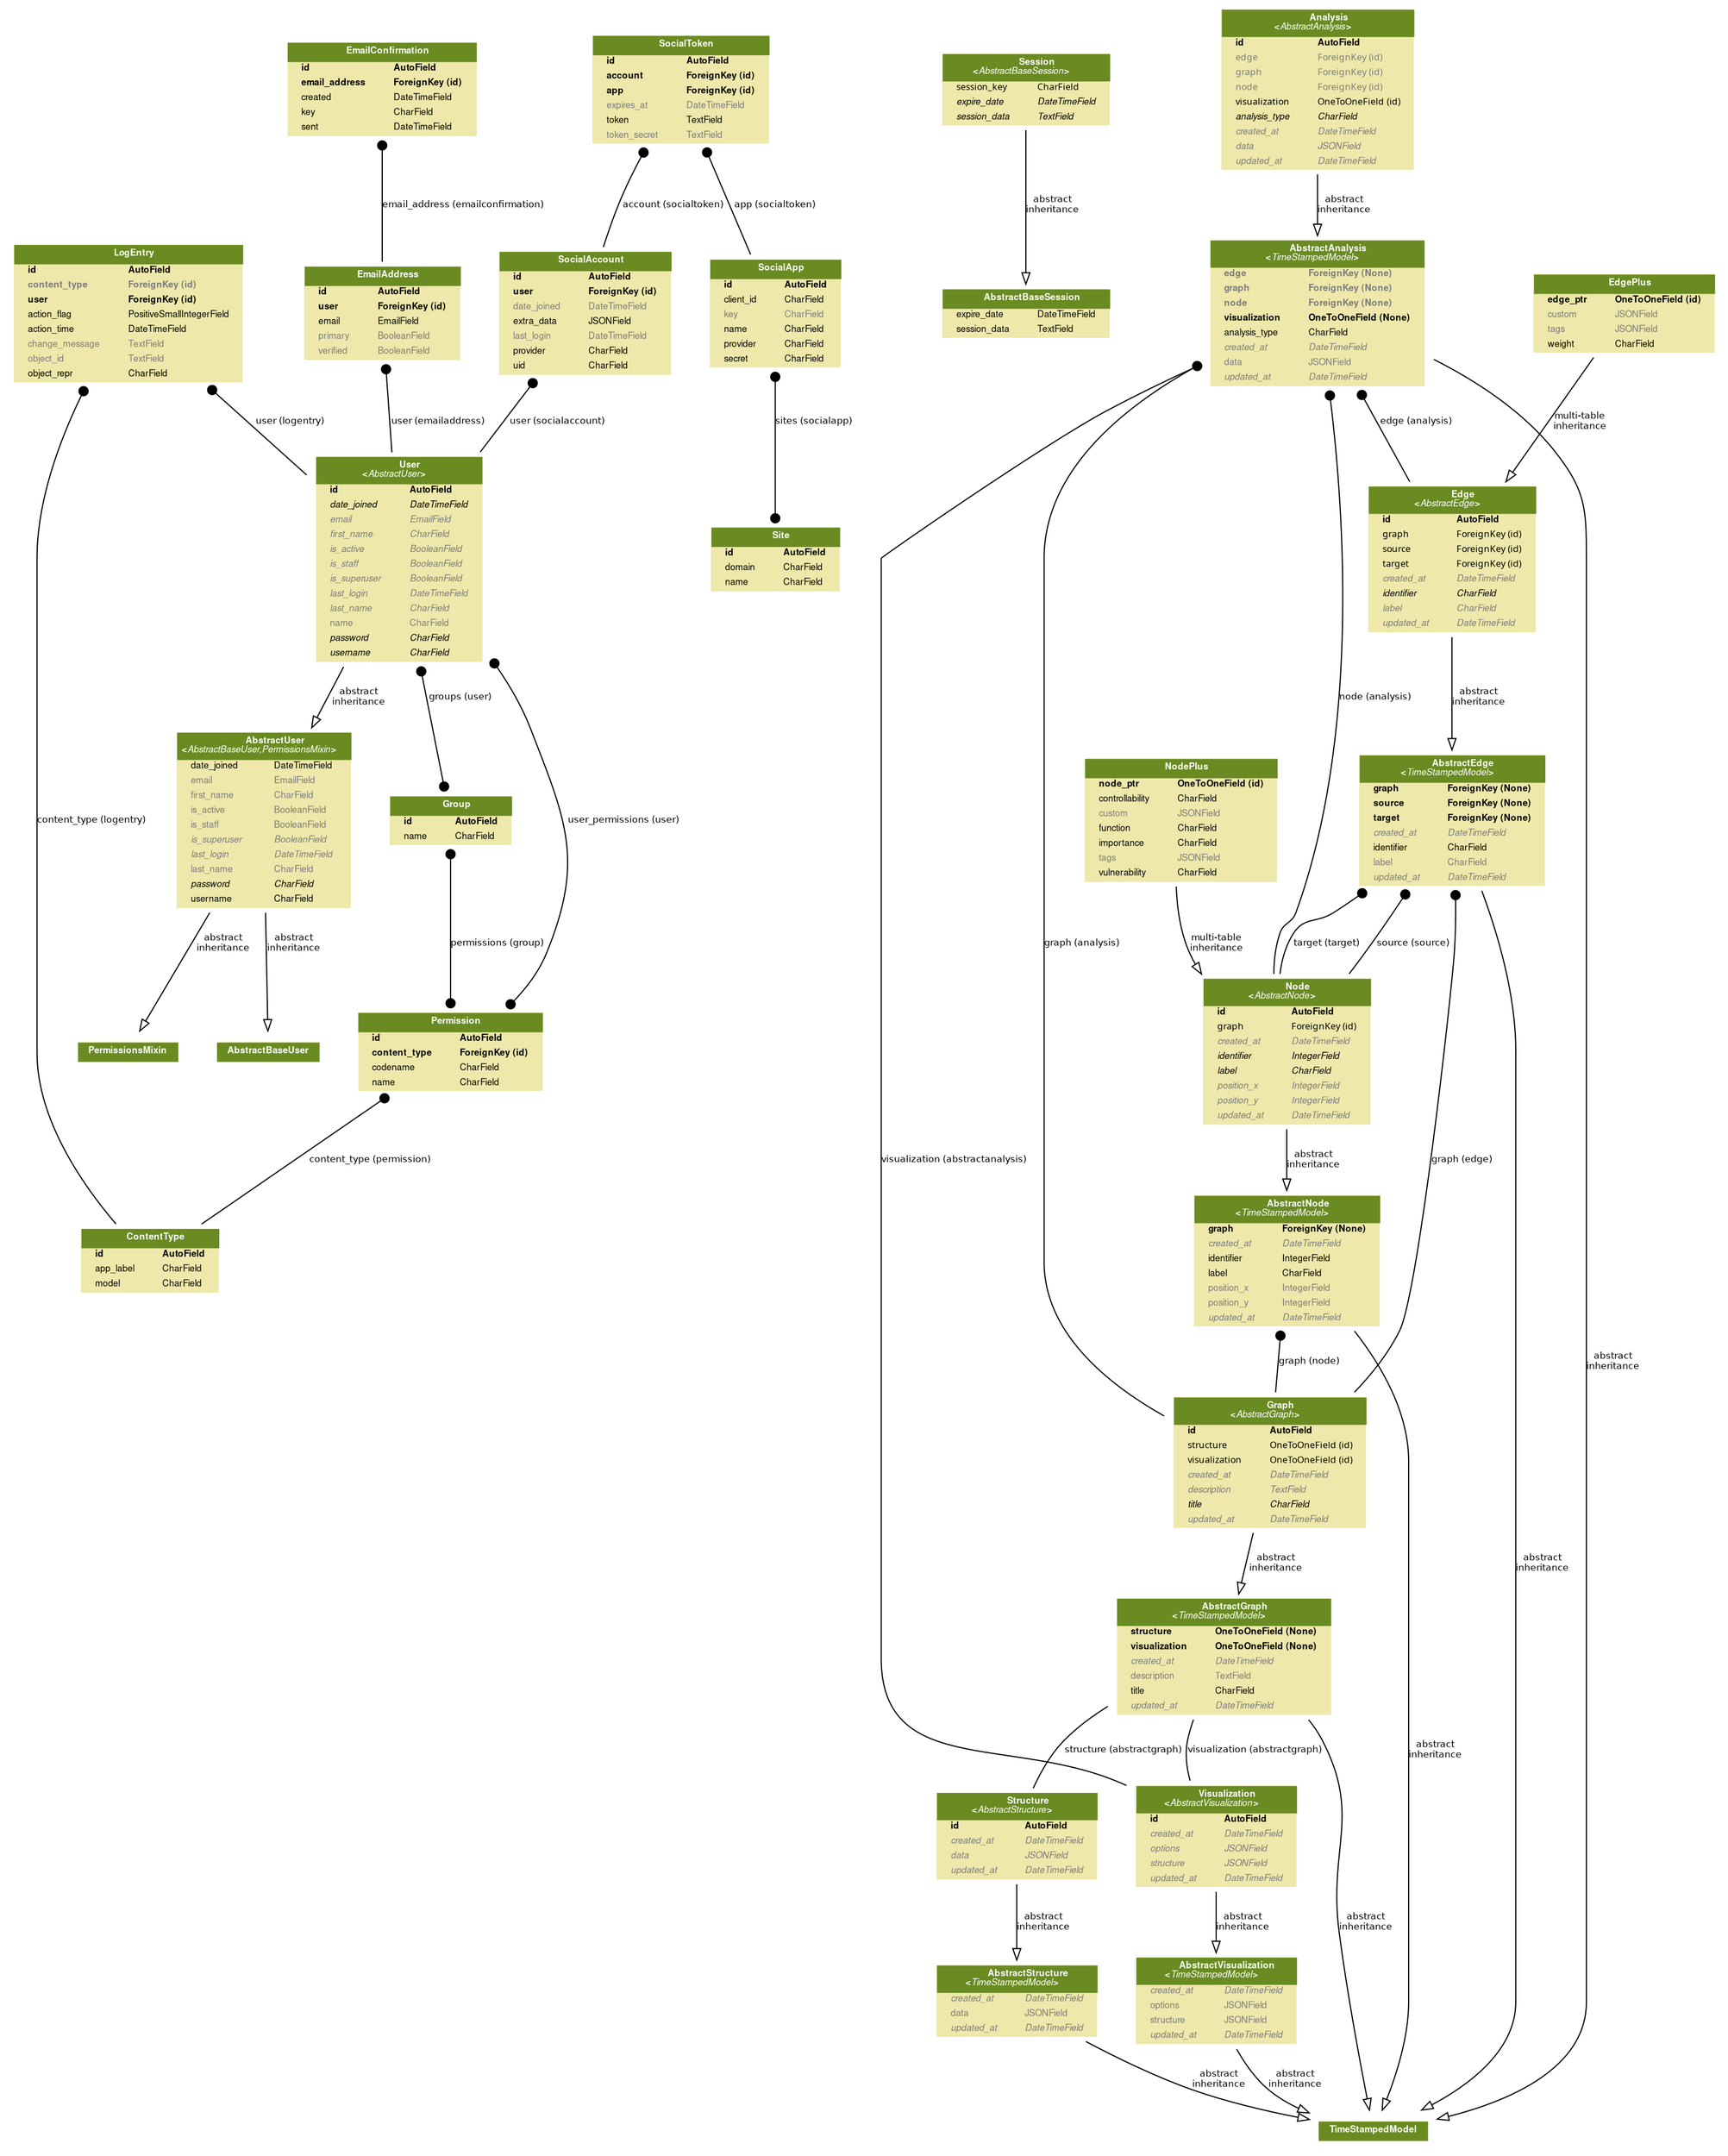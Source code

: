 digraph model_graph {
  // Dotfile by Django-Extensions graph_models
  // Created: 2019-02-18 10:24
  // Cli Options: -a

  fontname = "Helvetica"
  fontsize = 8
  splines  = true

  node [
    fontname = "Helvetica"
    fontsize = 8
    shape = "plaintext"
  ]

  edge [
    fontname = "Helvetica"
    fontsize = 8
  ]

  // Labels


  django_contrib_auth_models_Permission [label=<
    <TABLE BGCOLOR="palegoldenrod" BORDER="0" CELLBORDER="0" CELLSPACING="0">
    <TR><TD COLSPAN="2" CELLPADDING="4" ALIGN="CENTER" BGCOLOR="olivedrab4">
    <FONT FACE="Helvetica Bold" COLOR="white">
    Permission
    </FONT></TD></TR>
  
  
    <TR><TD ALIGN="LEFT" BORDER="0">
    <FONT FACE="Helvetica Bold">id</FONT>
    </TD><TD ALIGN="LEFT">
    <FONT FACE="Helvetica Bold">AutoField</FONT>
    </TD></TR>
  
  
  
    <TR><TD ALIGN="LEFT" BORDER="0">
    <FONT FACE="Helvetica Bold">content_type</FONT>
    </TD><TD ALIGN="LEFT">
    <FONT FACE="Helvetica Bold">ForeignKey (id)</FONT>
    </TD></TR>
  
  
  
    <TR><TD ALIGN="LEFT" BORDER="0">
    <FONT FACE="Helvetica ">codename</FONT>
    </TD><TD ALIGN="LEFT">
    <FONT FACE="Helvetica ">CharField</FONT>
    </TD></TR>
  
  
  
    <TR><TD ALIGN="LEFT" BORDER="0">
    <FONT FACE="Helvetica ">name</FONT>
    </TD><TD ALIGN="LEFT">
    <FONT FACE="Helvetica ">CharField</FONT>
    </TD></TR>
  
  
    </TABLE>
    >]

  django_contrib_auth_models_Group [label=<
    <TABLE BGCOLOR="palegoldenrod" BORDER="0" CELLBORDER="0" CELLSPACING="0">
    <TR><TD COLSPAN="2" CELLPADDING="4" ALIGN="CENTER" BGCOLOR="olivedrab4">
    <FONT FACE="Helvetica Bold" COLOR="white">
    Group
    </FONT></TD></TR>
  
  
    <TR><TD ALIGN="LEFT" BORDER="0">
    <FONT FACE="Helvetica Bold">id</FONT>
    </TD><TD ALIGN="LEFT">
    <FONT FACE="Helvetica Bold">AutoField</FONT>
    </TD></TR>
  
  
  
    <TR><TD ALIGN="LEFT" BORDER="0">
    <FONT FACE="Helvetica ">name</FONT>
    </TD><TD ALIGN="LEFT">
    <FONT FACE="Helvetica ">CharField</FONT>
    </TD></TR>
  
  
    </TABLE>
    >]




  django_contrib_contenttypes_models_ContentType [label=<
    <TABLE BGCOLOR="palegoldenrod" BORDER="0" CELLBORDER="0" CELLSPACING="0">
    <TR><TD COLSPAN="2" CELLPADDING="4" ALIGN="CENTER" BGCOLOR="olivedrab4">
    <FONT FACE="Helvetica Bold" COLOR="white">
    ContentType
    </FONT></TD></TR>
  
  
    <TR><TD ALIGN="LEFT" BORDER="0">
    <FONT FACE="Helvetica Bold">id</FONT>
    </TD><TD ALIGN="LEFT">
    <FONT FACE="Helvetica Bold">AutoField</FONT>
    </TD></TR>
  
  
  
    <TR><TD ALIGN="LEFT" BORDER="0">
    <FONT FACE="Helvetica ">app_label</FONT>
    </TD><TD ALIGN="LEFT">
    <FONT FACE="Helvetica ">CharField</FONT>
    </TD></TR>
  
  
  
    <TR><TD ALIGN="LEFT" BORDER="0">
    <FONT FACE="Helvetica ">model</FONT>
    </TD><TD ALIGN="LEFT">
    <FONT FACE="Helvetica ">CharField</FONT>
    </TD></TR>
  
  
    </TABLE>
    >]




  django_contrib_sessions_base_session_AbstractBaseSession [label=<
    <TABLE BGCOLOR="palegoldenrod" BORDER="0" CELLBORDER="0" CELLSPACING="0">
    <TR><TD COLSPAN="2" CELLPADDING="4" ALIGN="CENTER" BGCOLOR="olivedrab4">
    <FONT FACE="Helvetica Bold" COLOR="white">
    AbstractBaseSession
    </FONT></TD></TR>
  
  
    <TR><TD ALIGN="LEFT" BORDER="0">
    <FONT FACE="Helvetica ">expire_date</FONT>
    </TD><TD ALIGN="LEFT">
    <FONT FACE="Helvetica ">DateTimeField</FONT>
    </TD></TR>
  
  
  
    <TR><TD ALIGN="LEFT" BORDER="0">
    <FONT FACE="Helvetica ">session_data</FONT>
    </TD><TD ALIGN="LEFT">
    <FONT FACE="Helvetica ">TextField</FONT>
    </TD></TR>
  
  
    </TABLE>
    >]

  django_contrib_sessions_models_Session [label=<
    <TABLE BGCOLOR="palegoldenrod" BORDER="0" CELLBORDER="0" CELLSPACING="0">
    <TR><TD COLSPAN="2" CELLPADDING="4" ALIGN="CENTER" BGCOLOR="olivedrab4">
    <FONT FACE="Helvetica Bold" COLOR="white">
    Session<BR/>&lt;<FONT FACE="Helvetica Italic">AbstractBaseSession</FONT>&gt;
    </FONT></TD></TR>
  
  
    <TR><TD ALIGN="LEFT" BORDER="0">
    <FONT FACE="Helvetica ItalicBold">session_key</FONT>
    </TD><TD ALIGN="LEFT">
    <FONT FACE="Helvetica ItalicBold">CharField</FONT>
    </TD></TR>
  
  
  
    <TR><TD ALIGN="LEFT" BORDER="0">
    <FONT FACE="Helvetica Italic">expire_date</FONT>
    </TD><TD ALIGN="LEFT">
    <FONT FACE="Helvetica Italic">DateTimeField</FONT>
    </TD></TR>
  
  
  
    <TR><TD ALIGN="LEFT" BORDER="0">
    <FONT FACE="Helvetica Italic">session_data</FONT>
    </TD><TD ALIGN="LEFT">
    <FONT FACE="Helvetica Italic">TextField</FONT>
    </TD></TR>
  
  
    </TABLE>
    >]




  django_contrib_sites_models_Site [label=<
    <TABLE BGCOLOR="palegoldenrod" BORDER="0" CELLBORDER="0" CELLSPACING="0">
    <TR><TD COLSPAN="2" CELLPADDING="4" ALIGN="CENTER" BGCOLOR="olivedrab4">
    <FONT FACE="Helvetica Bold" COLOR="white">
    Site
    </FONT></TD></TR>
  
  
    <TR><TD ALIGN="LEFT" BORDER="0">
    <FONT FACE="Helvetica Bold">id</FONT>
    </TD><TD ALIGN="LEFT">
    <FONT FACE="Helvetica Bold">AutoField</FONT>
    </TD></TR>
  
  
  
    <TR><TD ALIGN="LEFT" BORDER="0">
    <FONT FACE="Helvetica ">domain</FONT>
    </TD><TD ALIGN="LEFT">
    <FONT FACE="Helvetica ">CharField</FONT>
    </TD></TR>
  
  
  
    <TR><TD ALIGN="LEFT" BORDER="0">
    <FONT FACE="Helvetica ">name</FONT>
    </TD><TD ALIGN="LEFT">
    <FONT FACE="Helvetica ">CharField</FONT>
    </TD></TR>
  
  
    </TABLE>
    >]




  django_contrib_admin_models_LogEntry [label=<
    <TABLE BGCOLOR="palegoldenrod" BORDER="0" CELLBORDER="0" CELLSPACING="0">
    <TR><TD COLSPAN="2" CELLPADDING="4" ALIGN="CENTER" BGCOLOR="olivedrab4">
    <FONT FACE="Helvetica Bold" COLOR="white">
    LogEntry
    </FONT></TD></TR>
  
  
    <TR><TD ALIGN="LEFT" BORDER="0">
    <FONT FACE="Helvetica Bold">id</FONT>
    </TD><TD ALIGN="LEFT">
    <FONT FACE="Helvetica Bold">AutoField</FONT>
    </TD></TR>
  
  
  
    <TR><TD ALIGN="LEFT" BORDER="0">
    <FONT COLOR="#7B7B7B" FACE="Helvetica Bold">content_type</FONT>
    </TD><TD ALIGN="LEFT">
    <FONT COLOR="#7B7B7B" FACE="Helvetica Bold">ForeignKey (id)</FONT>
    </TD></TR>
  
  
  
    <TR><TD ALIGN="LEFT" BORDER="0">
    <FONT FACE="Helvetica Bold">user</FONT>
    </TD><TD ALIGN="LEFT">
    <FONT FACE="Helvetica Bold">ForeignKey (id)</FONT>
    </TD></TR>
  
  
  
    <TR><TD ALIGN="LEFT" BORDER="0">
    <FONT FACE="Helvetica ">action_flag</FONT>
    </TD><TD ALIGN="LEFT">
    <FONT FACE="Helvetica ">PositiveSmallIntegerField</FONT>
    </TD></TR>
  
  
  
    <TR><TD ALIGN="LEFT" BORDER="0">
    <FONT FACE="Helvetica ">action_time</FONT>
    </TD><TD ALIGN="LEFT">
    <FONT FACE="Helvetica ">DateTimeField</FONT>
    </TD></TR>
  
  
  
    <TR><TD ALIGN="LEFT" BORDER="0">
    <FONT COLOR="#7B7B7B" FACE="Helvetica ">change_message</FONT>
    </TD><TD ALIGN="LEFT">
    <FONT COLOR="#7B7B7B" FACE="Helvetica ">TextField</FONT>
    </TD></TR>
  
  
  
    <TR><TD ALIGN="LEFT" BORDER="0">
    <FONT COLOR="#7B7B7B" FACE="Helvetica ">object_id</FONT>
    </TD><TD ALIGN="LEFT">
    <FONT COLOR="#7B7B7B" FACE="Helvetica ">TextField</FONT>
    </TD></TR>
  
  
  
    <TR><TD ALIGN="LEFT" BORDER="0">
    <FONT FACE="Helvetica ">object_repr</FONT>
    </TD><TD ALIGN="LEFT">
    <FONT FACE="Helvetica ">CharField</FONT>
    </TD></TR>
  
  
    </TABLE>
    >]




  allauth_account_models_EmailAddress [label=<
    <TABLE BGCOLOR="palegoldenrod" BORDER="0" CELLBORDER="0" CELLSPACING="0">
    <TR><TD COLSPAN="2" CELLPADDING="4" ALIGN="CENTER" BGCOLOR="olivedrab4">
    <FONT FACE="Helvetica Bold" COLOR="white">
    EmailAddress
    </FONT></TD></TR>
  
  
    <TR><TD ALIGN="LEFT" BORDER="0">
    <FONT FACE="Helvetica Bold">id</FONT>
    </TD><TD ALIGN="LEFT">
    <FONT FACE="Helvetica Bold">AutoField</FONT>
    </TD></TR>
  
  
  
    <TR><TD ALIGN="LEFT" BORDER="0">
    <FONT FACE="Helvetica Bold">user</FONT>
    </TD><TD ALIGN="LEFT">
    <FONT FACE="Helvetica Bold">ForeignKey (id)</FONT>
    </TD></TR>
  
  
  
    <TR><TD ALIGN="LEFT" BORDER="0">
    <FONT FACE="Helvetica ">email</FONT>
    </TD><TD ALIGN="LEFT">
    <FONT FACE="Helvetica ">EmailField</FONT>
    </TD></TR>
  
  
  
    <TR><TD ALIGN="LEFT" BORDER="0">
    <FONT COLOR="#7B7B7B" FACE="Helvetica ">primary</FONT>
    </TD><TD ALIGN="LEFT">
    <FONT COLOR="#7B7B7B" FACE="Helvetica ">BooleanField</FONT>
    </TD></TR>
  
  
  
    <TR><TD ALIGN="LEFT" BORDER="0">
    <FONT COLOR="#7B7B7B" FACE="Helvetica ">verified</FONT>
    </TD><TD ALIGN="LEFT">
    <FONT COLOR="#7B7B7B" FACE="Helvetica ">BooleanField</FONT>
    </TD></TR>
  
  
    </TABLE>
    >]

  allauth_account_models_EmailConfirmation [label=<
    <TABLE BGCOLOR="palegoldenrod" BORDER="0" CELLBORDER="0" CELLSPACING="0">
    <TR><TD COLSPAN="2" CELLPADDING="4" ALIGN="CENTER" BGCOLOR="olivedrab4">
    <FONT FACE="Helvetica Bold" COLOR="white">
    EmailConfirmation
    </FONT></TD></TR>
  
  
    <TR><TD ALIGN="LEFT" BORDER="0">
    <FONT FACE="Helvetica Bold">id</FONT>
    </TD><TD ALIGN="LEFT">
    <FONT FACE="Helvetica Bold">AutoField</FONT>
    </TD></TR>
  
  
  
    <TR><TD ALIGN="LEFT" BORDER="0">
    <FONT FACE="Helvetica Bold">email_address</FONT>
    </TD><TD ALIGN="LEFT">
    <FONT FACE="Helvetica Bold">ForeignKey (id)</FONT>
    </TD></TR>
  
  
  
    <TR><TD ALIGN="LEFT" BORDER="0">
    <FONT FACE="Helvetica ">created</FONT>
    </TD><TD ALIGN="LEFT">
    <FONT FACE="Helvetica ">DateTimeField</FONT>
    </TD></TR>
  
  
  
    <TR><TD ALIGN="LEFT" BORDER="0">
    <FONT FACE="Helvetica ">key</FONT>
    </TD><TD ALIGN="LEFT">
    <FONT FACE="Helvetica ">CharField</FONT>
    </TD></TR>
  
  
  
    <TR><TD ALIGN="LEFT" BORDER="0">
    <FONT FACE="Helvetica ">sent</FONT>
    </TD><TD ALIGN="LEFT">
    <FONT FACE="Helvetica ">DateTimeField</FONT>
    </TD></TR>
  
  
    </TABLE>
    >]




  allauth_socialaccount_models_SocialApp [label=<
    <TABLE BGCOLOR="palegoldenrod" BORDER="0" CELLBORDER="0" CELLSPACING="0">
    <TR><TD COLSPAN="2" CELLPADDING="4" ALIGN="CENTER" BGCOLOR="olivedrab4">
    <FONT FACE="Helvetica Bold" COLOR="white">
    SocialApp
    </FONT></TD></TR>
  
  
    <TR><TD ALIGN="LEFT" BORDER="0">
    <FONT FACE="Helvetica Bold">id</FONT>
    </TD><TD ALIGN="LEFT">
    <FONT FACE="Helvetica Bold">AutoField</FONT>
    </TD></TR>
  
  
  
    <TR><TD ALIGN="LEFT" BORDER="0">
    <FONT FACE="Helvetica ">client_id</FONT>
    </TD><TD ALIGN="LEFT">
    <FONT FACE="Helvetica ">CharField</FONT>
    </TD></TR>
  
  
  
    <TR><TD ALIGN="LEFT" BORDER="0">
    <FONT COLOR="#7B7B7B" FACE="Helvetica ">key</FONT>
    </TD><TD ALIGN="LEFT">
    <FONT COLOR="#7B7B7B" FACE="Helvetica ">CharField</FONT>
    </TD></TR>
  
  
  
    <TR><TD ALIGN="LEFT" BORDER="0">
    <FONT FACE="Helvetica ">name</FONT>
    </TD><TD ALIGN="LEFT">
    <FONT FACE="Helvetica ">CharField</FONT>
    </TD></TR>
  
  
  
    <TR><TD ALIGN="LEFT" BORDER="0">
    <FONT FACE="Helvetica ">provider</FONT>
    </TD><TD ALIGN="LEFT">
    <FONT FACE="Helvetica ">CharField</FONT>
    </TD></TR>
  
  
  
    <TR><TD ALIGN="LEFT" BORDER="0">
    <FONT FACE="Helvetica ">secret</FONT>
    </TD><TD ALIGN="LEFT">
    <FONT FACE="Helvetica ">CharField</FONT>
    </TD></TR>
  
  
    </TABLE>
    >]

  allauth_socialaccount_models_SocialAccount [label=<
    <TABLE BGCOLOR="palegoldenrod" BORDER="0" CELLBORDER="0" CELLSPACING="0">
    <TR><TD COLSPAN="2" CELLPADDING="4" ALIGN="CENTER" BGCOLOR="olivedrab4">
    <FONT FACE="Helvetica Bold" COLOR="white">
    SocialAccount
    </FONT></TD></TR>
  
  
    <TR><TD ALIGN="LEFT" BORDER="0">
    <FONT FACE="Helvetica Bold">id</FONT>
    </TD><TD ALIGN="LEFT">
    <FONT FACE="Helvetica Bold">AutoField</FONT>
    </TD></TR>
  
  
  
    <TR><TD ALIGN="LEFT" BORDER="0">
    <FONT FACE="Helvetica Bold">user</FONT>
    </TD><TD ALIGN="LEFT">
    <FONT FACE="Helvetica Bold">ForeignKey (id)</FONT>
    </TD></TR>
  
  
  
    <TR><TD ALIGN="LEFT" BORDER="0">
    <FONT COLOR="#7B7B7B" FACE="Helvetica ">date_joined</FONT>
    </TD><TD ALIGN="LEFT">
    <FONT COLOR="#7B7B7B" FACE="Helvetica ">DateTimeField</FONT>
    </TD></TR>
  
  
  
    <TR><TD ALIGN="LEFT" BORDER="0">
    <FONT FACE="Helvetica ">extra_data</FONT>
    </TD><TD ALIGN="LEFT">
    <FONT FACE="Helvetica ">JSONField</FONT>
    </TD></TR>
  
  
  
    <TR><TD ALIGN="LEFT" BORDER="0">
    <FONT COLOR="#7B7B7B" FACE="Helvetica ">last_login</FONT>
    </TD><TD ALIGN="LEFT">
    <FONT COLOR="#7B7B7B" FACE="Helvetica ">DateTimeField</FONT>
    </TD></TR>
  
  
  
    <TR><TD ALIGN="LEFT" BORDER="0">
    <FONT FACE="Helvetica ">provider</FONT>
    </TD><TD ALIGN="LEFT">
    <FONT FACE="Helvetica ">CharField</FONT>
    </TD></TR>
  
  
  
    <TR><TD ALIGN="LEFT" BORDER="0">
    <FONT FACE="Helvetica ">uid</FONT>
    </TD><TD ALIGN="LEFT">
    <FONT FACE="Helvetica ">CharField</FONT>
    </TD></TR>
  
  
    </TABLE>
    >]

  allauth_socialaccount_models_SocialToken [label=<
    <TABLE BGCOLOR="palegoldenrod" BORDER="0" CELLBORDER="0" CELLSPACING="0">
    <TR><TD COLSPAN="2" CELLPADDING="4" ALIGN="CENTER" BGCOLOR="olivedrab4">
    <FONT FACE="Helvetica Bold" COLOR="white">
    SocialToken
    </FONT></TD></TR>
  
  
    <TR><TD ALIGN="LEFT" BORDER="0">
    <FONT FACE="Helvetica Bold">id</FONT>
    </TD><TD ALIGN="LEFT">
    <FONT FACE="Helvetica Bold">AutoField</FONT>
    </TD></TR>
  
  
  
    <TR><TD ALIGN="LEFT" BORDER="0">
    <FONT FACE="Helvetica Bold">account</FONT>
    </TD><TD ALIGN="LEFT">
    <FONT FACE="Helvetica Bold">ForeignKey (id)</FONT>
    </TD></TR>
  
  
  
    <TR><TD ALIGN="LEFT" BORDER="0">
    <FONT FACE="Helvetica Bold">app</FONT>
    </TD><TD ALIGN="LEFT">
    <FONT FACE="Helvetica Bold">ForeignKey (id)</FONT>
    </TD></TR>
  
  
  
    <TR><TD ALIGN="LEFT" BORDER="0">
    <FONT COLOR="#7B7B7B" FACE="Helvetica ">expires_at</FONT>
    </TD><TD ALIGN="LEFT">
    <FONT COLOR="#7B7B7B" FACE="Helvetica ">DateTimeField</FONT>
    </TD></TR>
  
  
  
    <TR><TD ALIGN="LEFT" BORDER="0">
    <FONT FACE="Helvetica ">token</FONT>
    </TD><TD ALIGN="LEFT">
    <FONT FACE="Helvetica ">TextField</FONT>
    </TD></TR>
  
  
  
    <TR><TD ALIGN="LEFT" BORDER="0">
    <FONT COLOR="#7B7B7B" FACE="Helvetica ">token_secret</FONT>
    </TD><TD ALIGN="LEFT">
    <FONT COLOR="#7B7B7B" FACE="Helvetica ">TextField</FONT>
    </TD></TR>
  
  
    </TABLE>
    >]




  django_contrib_auth_models_AbstractUser [label=<
    <TABLE BGCOLOR="palegoldenrod" BORDER="0" CELLBORDER="0" CELLSPACING="0">
    <TR><TD COLSPAN="2" CELLPADDING="4" ALIGN="CENTER" BGCOLOR="olivedrab4">
    <FONT FACE="Helvetica Bold" COLOR="white">
    AbstractUser<BR/>&lt;<FONT FACE="Helvetica Italic">AbstractBaseUser,PermissionsMixin</FONT>&gt;
    </FONT></TD></TR>
  
  
    <TR><TD ALIGN="LEFT" BORDER="0">
    <FONT FACE="Helvetica ">date_joined</FONT>
    </TD><TD ALIGN="LEFT">
    <FONT FACE="Helvetica ">DateTimeField</FONT>
    </TD></TR>
  
  
  
    <TR><TD ALIGN="LEFT" BORDER="0">
    <FONT COLOR="#7B7B7B" FACE="Helvetica ">email</FONT>
    </TD><TD ALIGN="LEFT">
    <FONT COLOR="#7B7B7B" FACE="Helvetica ">EmailField</FONT>
    </TD></TR>
  
  
  
    <TR><TD ALIGN="LEFT" BORDER="0">
    <FONT COLOR="#7B7B7B" FACE="Helvetica ">first_name</FONT>
    </TD><TD ALIGN="LEFT">
    <FONT COLOR="#7B7B7B" FACE="Helvetica ">CharField</FONT>
    </TD></TR>
  
  
  
    <TR><TD ALIGN="LEFT" BORDER="0">
    <FONT COLOR="#7B7B7B" FACE="Helvetica ">is_active</FONT>
    </TD><TD ALIGN="LEFT">
    <FONT COLOR="#7B7B7B" FACE="Helvetica ">BooleanField</FONT>
    </TD></TR>
  
  
  
    <TR><TD ALIGN="LEFT" BORDER="0">
    <FONT COLOR="#7B7B7B" FACE="Helvetica ">is_staff</FONT>
    </TD><TD ALIGN="LEFT">
    <FONT COLOR="#7B7B7B" FACE="Helvetica ">BooleanField</FONT>
    </TD></TR>
  
  
  
    <TR><TD ALIGN="LEFT" BORDER="0">
    <FONT COLOR="#7B7B7B" FACE="Helvetica Italic">is_superuser</FONT>
    </TD><TD ALIGN="LEFT">
    <FONT COLOR="#7B7B7B" FACE="Helvetica Italic">BooleanField</FONT>
    </TD></TR>
  
  
  
    <TR><TD ALIGN="LEFT" BORDER="0">
    <FONT COLOR="#7B7B7B" FACE="Helvetica Italic">last_login</FONT>
    </TD><TD ALIGN="LEFT">
    <FONT COLOR="#7B7B7B" FACE="Helvetica Italic">DateTimeField</FONT>
    </TD></TR>
  
  
  
    <TR><TD ALIGN="LEFT" BORDER="0">
    <FONT COLOR="#7B7B7B" FACE="Helvetica ">last_name</FONT>
    </TD><TD ALIGN="LEFT">
    <FONT COLOR="#7B7B7B" FACE="Helvetica ">CharField</FONT>
    </TD></TR>
  
  
  
    <TR><TD ALIGN="LEFT" BORDER="0">
    <FONT FACE="Helvetica Italic">password</FONT>
    </TD><TD ALIGN="LEFT">
    <FONT FACE="Helvetica Italic">CharField</FONT>
    </TD></TR>
  
  
  
    <TR><TD ALIGN="LEFT" BORDER="0">
    <FONT FACE="Helvetica ">username</FONT>
    </TD><TD ALIGN="LEFT">
    <FONT FACE="Helvetica ">CharField</FONT>
    </TD></TR>
  
  
    </TABLE>
    >]

  cctool_users_models_User [label=<
    <TABLE BGCOLOR="palegoldenrod" BORDER="0" CELLBORDER="0" CELLSPACING="0">
    <TR><TD COLSPAN="2" CELLPADDING="4" ALIGN="CENTER" BGCOLOR="olivedrab4">
    <FONT FACE="Helvetica Bold" COLOR="white">
    User<BR/>&lt;<FONT FACE="Helvetica Italic">AbstractUser</FONT>&gt;
    </FONT></TD></TR>
  
  
    <TR><TD ALIGN="LEFT" BORDER="0">
    <FONT FACE="Helvetica Bold">id</FONT>
    </TD><TD ALIGN="LEFT">
    <FONT FACE="Helvetica Bold">AutoField</FONT>
    </TD></TR>
  
  
  
    <TR><TD ALIGN="LEFT" BORDER="0">
    <FONT FACE="Helvetica Italic">date_joined</FONT>
    </TD><TD ALIGN="LEFT">
    <FONT FACE="Helvetica Italic">DateTimeField</FONT>
    </TD></TR>
  
  
  
    <TR><TD ALIGN="LEFT" BORDER="0">
    <FONT COLOR="#7B7B7B" FACE="Helvetica Italic">email</FONT>
    </TD><TD ALIGN="LEFT">
    <FONT COLOR="#7B7B7B" FACE="Helvetica Italic">EmailField</FONT>
    </TD></TR>
  
  
  
    <TR><TD ALIGN="LEFT" BORDER="0">
    <FONT COLOR="#7B7B7B" FACE="Helvetica Italic">first_name</FONT>
    </TD><TD ALIGN="LEFT">
    <FONT COLOR="#7B7B7B" FACE="Helvetica Italic">CharField</FONT>
    </TD></TR>
  
  
  
    <TR><TD ALIGN="LEFT" BORDER="0">
    <FONT COLOR="#7B7B7B" FACE="Helvetica Italic">is_active</FONT>
    </TD><TD ALIGN="LEFT">
    <FONT COLOR="#7B7B7B" FACE="Helvetica Italic">BooleanField</FONT>
    </TD></TR>
  
  
  
    <TR><TD ALIGN="LEFT" BORDER="0">
    <FONT COLOR="#7B7B7B" FACE="Helvetica Italic">is_staff</FONT>
    </TD><TD ALIGN="LEFT">
    <FONT COLOR="#7B7B7B" FACE="Helvetica Italic">BooleanField</FONT>
    </TD></TR>
  
  
  
    <TR><TD ALIGN="LEFT" BORDER="0">
    <FONT COLOR="#7B7B7B" FACE="Helvetica Italic">is_superuser</FONT>
    </TD><TD ALIGN="LEFT">
    <FONT COLOR="#7B7B7B" FACE="Helvetica Italic">BooleanField</FONT>
    </TD></TR>
  
  
  
    <TR><TD ALIGN="LEFT" BORDER="0">
    <FONT COLOR="#7B7B7B" FACE="Helvetica Italic">last_login</FONT>
    </TD><TD ALIGN="LEFT">
    <FONT COLOR="#7B7B7B" FACE="Helvetica Italic">DateTimeField</FONT>
    </TD></TR>
  
  
  
    <TR><TD ALIGN="LEFT" BORDER="0">
    <FONT COLOR="#7B7B7B" FACE="Helvetica Italic">last_name</FONT>
    </TD><TD ALIGN="LEFT">
    <FONT COLOR="#7B7B7B" FACE="Helvetica Italic">CharField</FONT>
    </TD></TR>
  
  
  
    <TR><TD ALIGN="LEFT" BORDER="0">
    <FONT COLOR="#7B7B7B" FACE="Helvetica ">name</FONT>
    </TD><TD ALIGN="LEFT">
    <FONT COLOR="#7B7B7B" FACE="Helvetica ">CharField</FONT>
    </TD></TR>
  
  
  
    <TR><TD ALIGN="LEFT" BORDER="0">
    <FONT FACE="Helvetica Italic">password</FONT>
    </TD><TD ALIGN="LEFT">
    <FONT FACE="Helvetica Italic">CharField</FONT>
    </TD></TR>
  
  
  
    <TR><TD ALIGN="LEFT" BORDER="0">
    <FONT FACE="Helvetica Italic">username</FONT>
    </TD><TD ALIGN="LEFT">
    <FONT FACE="Helvetica Italic">CharField</FONT>
    </TD></TR>
  
  
    </TABLE>
    >]




  cctool_graphs_models_analysis_AbstractAnalysis [label=<
    <TABLE BGCOLOR="palegoldenrod" BORDER="0" CELLBORDER="0" CELLSPACING="0">
    <TR><TD COLSPAN="2" CELLPADDING="4" ALIGN="CENTER" BGCOLOR="olivedrab4">
    <FONT FACE="Helvetica Bold" COLOR="white">
    AbstractAnalysis<BR/>&lt;<FONT FACE="Helvetica Italic">TimeStampedModel</FONT>&gt;
    </FONT></TD></TR>
  
  
    <TR><TD ALIGN="LEFT" BORDER="0">
    <FONT COLOR="#7B7B7B" FACE="Helvetica Bold">edge</FONT>
    </TD><TD ALIGN="LEFT">
    <FONT COLOR="#7B7B7B" FACE="Helvetica Bold">ForeignKey (None)</FONT>
    </TD></TR>
  
  
  
    <TR><TD ALIGN="LEFT" BORDER="0">
    <FONT COLOR="#7B7B7B" FACE="Helvetica Bold">graph</FONT>
    </TD><TD ALIGN="LEFT">
    <FONT COLOR="#7B7B7B" FACE="Helvetica Bold">ForeignKey (None)</FONT>
    </TD></TR>
  
  
  
    <TR><TD ALIGN="LEFT" BORDER="0">
    <FONT COLOR="#7B7B7B" FACE="Helvetica Bold">node</FONT>
    </TD><TD ALIGN="LEFT">
    <FONT COLOR="#7B7B7B" FACE="Helvetica Bold">ForeignKey (None)</FONT>
    </TD></TR>
  
  
  
    <TR><TD ALIGN="LEFT" BORDER="0">
    <FONT FACE="Helvetica Bold">visualization</FONT>
    </TD><TD ALIGN="LEFT">
    <FONT FACE="Helvetica Bold">OneToOneField (None)</FONT>
    </TD></TR>
  
  
  
    <TR><TD ALIGN="LEFT" BORDER="0">
    <FONT FACE="Helvetica ">analysis_type</FONT>
    </TD><TD ALIGN="LEFT">
    <FONT FACE="Helvetica ">CharField</FONT>
    </TD></TR>
  
  
  
    <TR><TD ALIGN="LEFT" BORDER="0">
    <FONT COLOR="#7B7B7B" FACE="Helvetica Italic">created_at</FONT>
    </TD><TD ALIGN="LEFT">
    <FONT COLOR="#7B7B7B" FACE="Helvetica Italic">DateTimeField</FONT>
    </TD></TR>
  
  
  
    <TR><TD ALIGN="LEFT" BORDER="0">
    <FONT COLOR="#7B7B7B" FACE="Helvetica ">data</FONT>
    </TD><TD ALIGN="LEFT">
    <FONT COLOR="#7B7B7B" FACE="Helvetica ">JSONField</FONT>
    </TD></TR>
  
  
  
    <TR><TD ALIGN="LEFT" BORDER="0">
    <FONT COLOR="#7B7B7B" FACE="Helvetica Italic">updated_at</FONT>
    </TD><TD ALIGN="LEFT">
    <FONT COLOR="#7B7B7B" FACE="Helvetica Italic">DateTimeField</FONT>
    </TD></TR>
  
  
    </TABLE>
    >]

  cctool_graphs_models_node_AbstractNode [label=<
    <TABLE BGCOLOR="palegoldenrod" BORDER="0" CELLBORDER="0" CELLSPACING="0">
    <TR><TD COLSPAN="2" CELLPADDING="4" ALIGN="CENTER" BGCOLOR="olivedrab4">
    <FONT FACE="Helvetica Bold" COLOR="white">
    AbstractNode<BR/>&lt;<FONT FACE="Helvetica Italic">TimeStampedModel</FONT>&gt;
    </FONT></TD></TR>
  
  
    <TR><TD ALIGN="LEFT" BORDER="0">
    <FONT FACE="Helvetica Bold">graph</FONT>
    </TD><TD ALIGN="LEFT">
    <FONT FACE="Helvetica Bold">ForeignKey (None)</FONT>
    </TD></TR>
  
  
  
    <TR><TD ALIGN="LEFT" BORDER="0">
    <FONT COLOR="#7B7B7B" FACE="Helvetica Italic">created_at</FONT>
    </TD><TD ALIGN="LEFT">
    <FONT COLOR="#7B7B7B" FACE="Helvetica Italic">DateTimeField</FONT>
    </TD></TR>
  
  
  
    <TR><TD ALIGN="LEFT" BORDER="0">
    <FONT FACE="Helvetica ">identifier</FONT>
    </TD><TD ALIGN="LEFT">
    <FONT FACE="Helvetica ">IntegerField</FONT>
    </TD></TR>
  
  
  
    <TR><TD ALIGN="LEFT" BORDER="0">
    <FONT FACE="Helvetica ">label</FONT>
    </TD><TD ALIGN="LEFT">
    <FONT FACE="Helvetica ">CharField</FONT>
    </TD></TR>
  
  
  
    <TR><TD ALIGN="LEFT" BORDER="0">
    <FONT COLOR="#7B7B7B" FACE="Helvetica ">position_x</FONT>
    </TD><TD ALIGN="LEFT">
    <FONT COLOR="#7B7B7B" FACE="Helvetica ">IntegerField</FONT>
    </TD></TR>
  
  
  
    <TR><TD ALIGN="LEFT" BORDER="0">
    <FONT COLOR="#7B7B7B" FACE="Helvetica ">position_y</FONT>
    </TD><TD ALIGN="LEFT">
    <FONT COLOR="#7B7B7B" FACE="Helvetica ">IntegerField</FONT>
    </TD></TR>
  
  
  
    <TR><TD ALIGN="LEFT" BORDER="0">
    <FONT COLOR="#7B7B7B" FACE="Helvetica Italic">updated_at</FONT>
    </TD><TD ALIGN="LEFT">
    <FONT COLOR="#7B7B7B" FACE="Helvetica Italic">DateTimeField</FONT>
    </TD></TR>
  
  
    </TABLE>
    >]

  cctool_graphs_models_graph_AbstractGraph [label=<
    <TABLE BGCOLOR="palegoldenrod" BORDER="0" CELLBORDER="0" CELLSPACING="0">
    <TR><TD COLSPAN="2" CELLPADDING="4" ALIGN="CENTER" BGCOLOR="olivedrab4">
    <FONT FACE="Helvetica Bold" COLOR="white">
    AbstractGraph<BR/>&lt;<FONT FACE="Helvetica Italic">TimeStampedModel</FONT>&gt;
    </FONT></TD></TR>
  
  
    <TR><TD ALIGN="LEFT" BORDER="0">
    <FONT FACE="Helvetica Bold">structure</FONT>
    </TD><TD ALIGN="LEFT">
    <FONT FACE="Helvetica Bold">OneToOneField (None)</FONT>
    </TD></TR>
  
  
  
    <TR><TD ALIGN="LEFT" BORDER="0">
    <FONT FACE="Helvetica Bold">visualization</FONT>
    </TD><TD ALIGN="LEFT">
    <FONT FACE="Helvetica Bold">OneToOneField (None)</FONT>
    </TD></TR>
  
  
  
    <TR><TD ALIGN="LEFT" BORDER="0">
    <FONT COLOR="#7B7B7B" FACE="Helvetica Italic">created_at</FONT>
    </TD><TD ALIGN="LEFT">
    <FONT COLOR="#7B7B7B" FACE="Helvetica Italic">DateTimeField</FONT>
    </TD></TR>
  
  
  
    <TR><TD ALIGN="LEFT" BORDER="0">
    <FONT COLOR="#7B7B7B" FACE="Helvetica ">description</FONT>
    </TD><TD ALIGN="LEFT">
    <FONT COLOR="#7B7B7B" FACE="Helvetica ">TextField</FONT>
    </TD></TR>
  
  
  
    <TR><TD ALIGN="LEFT" BORDER="0">
    <FONT FACE="Helvetica ">title</FONT>
    </TD><TD ALIGN="LEFT">
    <FONT FACE="Helvetica ">CharField</FONT>
    </TD></TR>
  
  
  
    <TR><TD ALIGN="LEFT" BORDER="0">
    <FONT COLOR="#7B7B7B" FACE="Helvetica Italic">updated_at</FONT>
    </TD><TD ALIGN="LEFT">
    <FONT COLOR="#7B7B7B" FACE="Helvetica Italic">DateTimeField</FONT>
    </TD></TR>
  
  
    </TABLE>
    >]

  cctool_graphs_models_visualization_AbstractVisualization [label=<
    <TABLE BGCOLOR="palegoldenrod" BORDER="0" CELLBORDER="0" CELLSPACING="0">
    <TR><TD COLSPAN="2" CELLPADDING="4" ALIGN="CENTER" BGCOLOR="olivedrab4">
    <FONT FACE="Helvetica Bold" COLOR="white">
    AbstractVisualization<BR/>&lt;<FONT FACE="Helvetica Italic">TimeStampedModel</FONT>&gt;
    </FONT></TD></TR>
  
  
    <TR><TD ALIGN="LEFT" BORDER="0">
    <FONT COLOR="#7B7B7B" FACE="Helvetica Italic">created_at</FONT>
    </TD><TD ALIGN="LEFT">
    <FONT COLOR="#7B7B7B" FACE="Helvetica Italic">DateTimeField</FONT>
    </TD></TR>
  
  
  
    <TR><TD ALIGN="LEFT" BORDER="0">
    <FONT COLOR="#7B7B7B" FACE="Helvetica ">options</FONT>
    </TD><TD ALIGN="LEFT">
    <FONT COLOR="#7B7B7B" FACE="Helvetica ">JSONField</FONT>
    </TD></TR>
  
  
  
    <TR><TD ALIGN="LEFT" BORDER="0">
    <FONT COLOR="#7B7B7B" FACE="Helvetica ">structure</FONT>
    </TD><TD ALIGN="LEFT">
    <FONT COLOR="#7B7B7B" FACE="Helvetica ">JSONField</FONT>
    </TD></TR>
  
  
  
    <TR><TD ALIGN="LEFT" BORDER="0">
    <FONT COLOR="#7B7B7B" FACE="Helvetica Italic">updated_at</FONT>
    </TD><TD ALIGN="LEFT">
    <FONT COLOR="#7B7B7B" FACE="Helvetica Italic">DateTimeField</FONT>
    </TD></TR>
  
  
    </TABLE>
    >]

  cctool_graphs_models_structure_AbstractStructure [label=<
    <TABLE BGCOLOR="palegoldenrod" BORDER="0" CELLBORDER="0" CELLSPACING="0">
    <TR><TD COLSPAN="2" CELLPADDING="4" ALIGN="CENTER" BGCOLOR="olivedrab4">
    <FONT FACE="Helvetica Bold" COLOR="white">
    AbstractStructure<BR/>&lt;<FONT FACE="Helvetica Italic">TimeStampedModel</FONT>&gt;
    </FONT></TD></TR>
  
  
    <TR><TD ALIGN="LEFT" BORDER="0">
    <FONT COLOR="#7B7B7B" FACE="Helvetica Italic">created_at</FONT>
    </TD><TD ALIGN="LEFT">
    <FONT COLOR="#7B7B7B" FACE="Helvetica Italic">DateTimeField</FONT>
    </TD></TR>
  
  
  
    <TR><TD ALIGN="LEFT" BORDER="0">
    <FONT COLOR="#7B7B7B" FACE="Helvetica ">data</FONT>
    </TD><TD ALIGN="LEFT">
    <FONT COLOR="#7B7B7B" FACE="Helvetica ">JSONField</FONT>
    </TD></TR>
  
  
  
    <TR><TD ALIGN="LEFT" BORDER="0">
    <FONT COLOR="#7B7B7B" FACE="Helvetica Italic">updated_at</FONT>
    </TD><TD ALIGN="LEFT">
    <FONT COLOR="#7B7B7B" FACE="Helvetica Italic">DateTimeField</FONT>
    </TD></TR>
  
  
    </TABLE>
    >]

  cctool_graphs_models_edge_AbstractEdge [label=<
    <TABLE BGCOLOR="palegoldenrod" BORDER="0" CELLBORDER="0" CELLSPACING="0">
    <TR><TD COLSPAN="2" CELLPADDING="4" ALIGN="CENTER" BGCOLOR="olivedrab4">
    <FONT FACE="Helvetica Bold" COLOR="white">
    AbstractEdge<BR/>&lt;<FONT FACE="Helvetica Italic">TimeStampedModel</FONT>&gt;
    </FONT></TD></TR>
  
  
    <TR><TD ALIGN="LEFT" BORDER="0">
    <FONT FACE="Helvetica Bold">graph</FONT>
    </TD><TD ALIGN="LEFT">
    <FONT FACE="Helvetica Bold">ForeignKey (None)</FONT>
    </TD></TR>
  
  
  
    <TR><TD ALIGN="LEFT" BORDER="0">
    <FONT FACE="Helvetica Bold">source</FONT>
    </TD><TD ALIGN="LEFT">
    <FONT FACE="Helvetica Bold">ForeignKey (None)</FONT>
    </TD></TR>
  
  
  
    <TR><TD ALIGN="LEFT" BORDER="0">
    <FONT FACE="Helvetica Bold">target</FONT>
    </TD><TD ALIGN="LEFT">
    <FONT FACE="Helvetica Bold">ForeignKey (None)</FONT>
    </TD></TR>
  
  
  
    <TR><TD ALIGN="LEFT" BORDER="0">
    <FONT COLOR="#7B7B7B" FACE="Helvetica Italic">created_at</FONT>
    </TD><TD ALIGN="LEFT">
    <FONT COLOR="#7B7B7B" FACE="Helvetica Italic">DateTimeField</FONT>
    </TD></TR>
  
  
  
    <TR><TD ALIGN="LEFT" BORDER="0">
    <FONT FACE="Helvetica ">identifier</FONT>
    </TD><TD ALIGN="LEFT">
    <FONT FACE="Helvetica ">CharField</FONT>
    </TD></TR>
  
  
  
    <TR><TD ALIGN="LEFT" BORDER="0">
    <FONT COLOR="#7B7B7B" FACE="Helvetica ">label</FONT>
    </TD><TD ALIGN="LEFT">
    <FONT COLOR="#7B7B7B" FACE="Helvetica ">CharField</FONT>
    </TD></TR>
  
  
  
    <TR><TD ALIGN="LEFT" BORDER="0">
    <FONT COLOR="#7B7B7B" FACE="Helvetica Italic">updated_at</FONT>
    </TD><TD ALIGN="LEFT">
    <FONT COLOR="#7B7B7B" FACE="Helvetica Italic">DateTimeField</FONT>
    </TD></TR>
  
  
    </TABLE>
    >]

  cctool_graphs_models_models_Graph [label=<
    <TABLE BGCOLOR="palegoldenrod" BORDER="0" CELLBORDER="0" CELLSPACING="0">
    <TR><TD COLSPAN="2" CELLPADDING="4" ALIGN="CENTER" BGCOLOR="olivedrab4">
    <FONT FACE="Helvetica Bold" COLOR="white">
    Graph<BR/>&lt;<FONT FACE="Helvetica Italic">AbstractGraph</FONT>&gt;
    </FONT></TD></TR>
  
  
    <TR><TD ALIGN="LEFT" BORDER="0">
    <FONT FACE="Helvetica Bold">id</FONT>
    </TD><TD ALIGN="LEFT">
    <FONT FACE="Helvetica Bold">AutoField</FONT>
    </TD></TR>
  
  
  
    <TR><TD ALIGN="LEFT" BORDER="0">
    <FONT FACE="Helvetica ItalicBold">structure</FONT>
    </TD><TD ALIGN="LEFT">
    <FONT FACE="Helvetica ItalicBold">OneToOneField (id)</FONT>
    </TD></TR>
  
  
  
    <TR><TD ALIGN="LEFT" BORDER="0">
    <FONT FACE="Helvetica ItalicBold">visualization</FONT>
    </TD><TD ALIGN="LEFT">
    <FONT FACE="Helvetica ItalicBold">OneToOneField (id)</FONT>
    </TD></TR>
  
  
  
    <TR><TD ALIGN="LEFT" BORDER="0">
    <FONT COLOR="#7B7B7B" FACE="Helvetica Italic">created_at</FONT>
    </TD><TD ALIGN="LEFT">
    <FONT COLOR="#7B7B7B" FACE="Helvetica Italic">DateTimeField</FONT>
    </TD></TR>
  
  
  
    <TR><TD ALIGN="LEFT" BORDER="0">
    <FONT COLOR="#7B7B7B" FACE="Helvetica Italic">description</FONT>
    </TD><TD ALIGN="LEFT">
    <FONT COLOR="#7B7B7B" FACE="Helvetica Italic">TextField</FONT>
    </TD></TR>
  
  
  
    <TR><TD ALIGN="LEFT" BORDER="0">
    <FONT FACE="Helvetica Italic">title</FONT>
    </TD><TD ALIGN="LEFT">
    <FONT FACE="Helvetica Italic">CharField</FONT>
    </TD></TR>
  
  
  
    <TR><TD ALIGN="LEFT" BORDER="0">
    <FONT COLOR="#7B7B7B" FACE="Helvetica Italic">updated_at</FONT>
    </TD><TD ALIGN="LEFT">
    <FONT COLOR="#7B7B7B" FACE="Helvetica Italic">DateTimeField</FONT>
    </TD></TR>
  
  
    </TABLE>
    >]

  cctool_graphs_models_models_Node [label=<
    <TABLE BGCOLOR="palegoldenrod" BORDER="0" CELLBORDER="0" CELLSPACING="0">
    <TR><TD COLSPAN="2" CELLPADDING="4" ALIGN="CENTER" BGCOLOR="olivedrab4">
    <FONT FACE="Helvetica Bold" COLOR="white">
    Node<BR/>&lt;<FONT FACE="Helvetica Italic">AbstractNode</FONT>&gt;
    </FONT></TD></TR>
  
  
    <TR><TD ALIGN="LEFT" BORDER="0">
    <FONT FACE="Helvetica Bold">id</FONT>
    </TD><TD ALIGN="LEFT">
    <FONT FACE="Helvetica Bold">AutoField</FONT>
    </TD></TR>
  
  
  
    <TR><TD ALIGN="LEFT" BORDER="0">
    <FONT FACE="Helvetica ItalicBold">graph</FONT>
    </TD><TD ALIGN="LEFT">
    <FONT FACE="Helvetica ItalicBold">ForeignKey (id)</FONT>
    </TD></TR>
  
  
  
    <TR><TD ALIGN="LEFT" BORDER="0">
    <FONT COLOR="#7B7B7B" FACE="Helvetica Italic">created_at</FONT>
    </TD><TD ALIGN="LEFT">
    <FONT COLOR="#7B7B7B" FACE="Helvetica Italic">DateTimeField</FONT>
    </TD></TR>
  
  
  
    <TR><TD ALIGN="LEFT" BORDER="0">
    <FONT FACE="Helvetica Italic">identifier</FONT>
    </TD><TD ALIGN="LEFT">
    <FONT FACE="Helvetica Italic">IntegerField</FONT>
    </TD></TR>
  
  
  
    <TR><TD ALIGN="LEFT" BORDER="0">
    <FONT FACE="Helvetica Italic">label</FONT>
    </TD><TD ALIGN="LEFT">
    <FONT FACE="Helvetica Italic">CharField</FONT>
    </TD></TR>
  
  
  
    <TR><TD ALIGN="LEFT" BORDER="0">
    <FONT COLOR="#7B7B7B" FACE="Helvetica Italic">position_x</FONT>
    </TD><TD ALIGN="LEFT">
    <FONT COLOR="#7B7B7B" FACE="Helvetica Italic">IntegerField</FONT>
    </TD></TR>
  
  
  
    <TR><TD ALIGN="LEFT" BORDER="0">
    <FONT COLOR="#7B7B7B" FACE="Helvetica Italic">position_y</FONT>
    </TD><TD ALIGN="LEFT">
    <FONT COLOR="#7B7B7B" FACE="Helvetica Italic">IntegerField</FONT>
    </TD></TR>
  
  
  
    <TR><TD ALIGN="LEFT" BORDER="0">
    <FONT COLOR="#7B7B7B" FACE="Helvetica Italic">updated_at</FONT>
    </TD><TD ALIGN="LEFT">
    <FONT COLOR="#7B7B7B" FACE="Helvetica Italic">DateTimeField</FONT>
    </TD></TR>
  
  
    </TABLE>
    >]

  cctool_graphs_models_models_Edge [label=<
    <TABLE BGCOLOR="palegoldenrod" BORDER="0" CELLBORDER="0" CELLSPACING="0">
    <TR><TD COLSPAN="2" CELLPADDING="4" ALIGN="CENTER" BGCOLOR="olivedrab4">
    <FONT FACE="Helvetica Bold" COLOR="white">
    Edge<BR/>&lt;<FONT FACE="Helvetica Italic">AbstractEdge</FONT>&gt;
    </FONT></TD></TR>
  
  
    <TR><TD ALIGN="LEFT" BORDER="0">
    <FONT FACE="Helvetica Bold">id</FONT>
    </TD><TD ALIGN="LEFT">
    <FONT FACE="Helvetica Bold">AutoField</FONT>
    </TD></TR>
  
  
  
    <TR><TD ALIGN="LEFT" BORDER="0">
    <FONT FACE="Helvetica ItalicBold">graph</FONT>
    </TD><TD ALIGN="LEFT">
    <FONT FACE="Helvetica ItalicBold">ForeignKey (id)</FONT>
    </TD></TR>
  
  
  
    <TR><TD ALIGN="LEFT" BORDER="0">
    <FONT FACE="Helvetica ItalicBold">source</FONT>
    </TD><TD ALIGN="LEFT">
    <FONT FACE="Helvetica ItalicBold">ForeignKey (id)</FONT>
    </TD></TR>
  
  
  
    <TR><TD ALIGN="LEFT" BORDER="0">
    <FONT FACE="Helvetica ItalicBold">target</FONT>
    </TD><TD ALIGN="LEFT">
    <FONT FACE="Helvetica ItalicBold">ForeignKey (id)</FONT>
    </TD></TR>
  
  
  
    <TR><TD ALIGN="LEFT" BORDER="0">
    <FONT COLOR="#7B7B7B" FACE="Helvetica Italic">created_at</FONT>
    </TD><TD ALIGN="LEFT">
    <FONT COLOR="#7B7B7B" FACE="Helvetica Italic">DateTimeField</FONT>
    </TD></TR>
  
  
  
    <TR><TD ALIGN="LEFT" BORDER="0">
    <FONT FACE="Helvetica Italic">identifier</FONT>
    </TD><TD ALIGN="LEFT">
    <FONT FACE="Helvetica Italic">CharField</FONT>
    </TD></TR>
  
  
  
    <TR><TD ALIGN="LEFT" BORDER="0">
    <FONT COLOR="#7B7B7B" FACE="Helvetica Italic">label</FONT>
    </TD><TD ALIGN="LEFT">
    <FONT COLOR="#7B7B7B" FACE="Helvetica Italic">CharField</FONT>
    </TD></TR>
  
  
  
    <TR><TD ALIGN="LEFT" BORDER="0">
    <FONT COLOR="#7B7B7B" FACE="Helvetica Italic">updated_at</FONT>
    </TD><TD ALIGN="LEFT">
    <FONT COLOR="#7B7B7B" FACE="Helvetica Italic">DateTimeField</FONT>
    </TD></TR>
  
  
    </TABLE>
    >]

  cctool_graphs_models_models_Analysis [label=<
    <TABLE BGCOLOR="palegoldenrod" BORDER="0" CELLBORDER="0" CELLSPACING="0">
    <TR><TD COLSPAN="2" CELLPADDING="4" ALIGN="CENTER" BGCOLOR="olivedrab4">
    <FONT FACE="Helvetica Bold" COLOR="white">
    Analysis<BR/>&lt;<FONT FACE="Helvetica Italic">AbstractAnalysis</FONT>&gt;
    </FONT></TD></TR>
  
  
    <TR><TD ALIGN="LEFT" BORDER="0">
    <FONT FACE="Helvetica Bold">id</FONT>
    </TD><TD ALIGN="LEFT">
    <FONT FACE="Helvetica Bold">AutoField</FONT>
    </TD></TR>
  
  
  
    <TR><TD ALIGN="LEFT" BORDER="0">
    <FONT COLOR="#7B7B7B" FACE="Helvetica ItalicBold">edge</FONT>
    </TD><TD ALIGN="LEFT">
    <FONT COLOR="#7B7B7B" FACE="Helvetica ItalicBold">ForeignKey (id)</FONT>
    </TD></TR>
  
  
  
    <TR><TD ALIGN="LEFT" BORDER="0">
    <FONT COLOR="#7B7B7B" FACE="Helvetica ItalicBold">graph</FONT>
    </TD><TD ALIGN="LEFT">
    <FONT COLOR="#7B7B7B" FACE="Helvetica ItalicBold">ForeignKey (id)</FONT>
    </TD></TR>
  
  
  
    <TR><TD ALIGN="LEFT" BORDER="0">
    <FONT COLOR="#7B7B7B" FACE="Helvetica ItalicBold">node</FONT>
    </TD><TD ALIGN="LEFT">
    <FONT COLOR="#7B7B7B" FACE="Helvetica ItalicBold">ForeignKey (id)</FONT>
    </TD></TR>
  
  
  
    <TR><TD ALIGN="LEFT" BORDER="0">
    <FONT FACE="Helvetica ItalicBold">visualization</FONT>
    </TD><TD ALIGN="LEFT">
    <FONT FACE="Helvetica ItalicBold">OneToOneField (id)</FONT>
    </TD></TR>
  
  
  
    <TR><TD ALIGN="LEFT" BORDER="0">
    <FONT FACE="Helvetica Italic">analysis_type</FONT>
    </TD><TD ALIGN="LEFT">
    <FONT FACE="Helvetica Italic">CharField</FONT>
    </TD></TR>
  
  
  
    <TR><TD ALIGN="LEFT" BORDER="0">
    <FONT COLOR="#7B7B7B" FACE="Helvetica Italic">created_at</FONT>
    </TD><TD ALIGN="LEFT">
    <FONT COLOR="#7B7B7B" FACE="Helvetica Italic">DateTimeField</FONT>
    </TD></TR>
  
  
  
    <TR><TD ALIGN="LEFT" BORDER="0">
    <FONT COLOR="#7B7B7B" FACE="Helvetica Italic">data</FONT>
    </TD><TD ALIGN="LEFT">
    <FONT COLOR="#7B7B7B" FACE="Helvetica Italic">JSONField</FONT>
    </TD></TR>
  
  
  
    <TR><TD ALIGN="LEFT" BORDER="0">
    <FONT COLOR="#7B7B7B" FACE="Helvetica Italic">updated_at</FONT>
    </TD><TD ALIGN="LEFT">
    <FONT COLOR="#7B7B7B" FACE="Helvetica Italic">DateTimeField</FONT>
    </TD></TR>
  
  
    </TABLE>
    >]

  cctool_graphs_models_models_Structure [label=<
    <TABLE BGCOLOR="palegoldenrod" BORDER="0" CELLBORDER="0" CELLSPACING="0">
    <TR><TD COLSPAN="2" CELLPADDING="4" ALIGN="CENTER" BGCOLOR="olivedrab4">
    <FONT FACE="Helvetica Bold" COLOR="white">
    Structure<BR/>&lt;<FONT FACE="Helvetica Italic">AbstractStructure</FONT>&gt;
    </FONT></TD></TR>
  
  
    <TR><TD ALIGN="LEFT" BORDER="0">
    <FONT FACE="Helvetica Bold">id</FONT>
    </TD><TD ALIGN="LEFT">
    <FONT FACE="Helvetica Bold">AutoField</FONT>
    </TD></TR>
  
  
  
    <TR><TD ALIGN="LEFT" BORDER="0">
    <FONT COLOR="#7B7B7B" FACE="Helvetica Italic">created_at</FONT>
    </TD><TD ALIGN="LEFT">
    <FONT COLOR="#7B7B7B" FACE="Helvetica Italic">DateTimeField</FONT>
    </TD></TR>
  
  
  
    <TR><TD ALIGN="LEFT" BORDER="0">
    <FONT COLOR="#7B7B7B" FACE="Helvetica Italic">data</FONT>
    </TD><TD ALIGN="LEFT">
    <FONT COLOR="#7B7B7B" FACE="Helvetica Italic">JSONField</FONT>
    </TD></TR>
  
  
  
    <TR><TD ALIGN="LEFT" BORDER="0">
    <FONT COLOR="#7B7B7B" FACE="Helvetica Italic">updated_at</FONT>
    </TD><TD ALIGN="LEFT">
    <FONT COLOR="#7B7B7B" FACE="Helvetica Italic">DateTimeField</FONT>
    </TD></TR>
  
  
    </TABLE>
    >]

  cctool_graphs_models_models_Visualization [label=<
    <TABLE BGCOLOR="palegoldenrod" BORDER="0" CELLBORDER="0" CELLSPACING="0">
    <TR><TD COLSPAN="2" CELLPADDING="4" ALIGN="CENTER" BGCOLOR="olivedrab4">
    <FONT FACE="Helvetica Bold" COLOR="white">
    Visualization<BR/>&lt;<FONT FACE="Helvetica Italic">AbstractVisualization</FONT>&gt;
    </FONT></TD></TR>
  
  
    <TR><TD ALIGN="LEFT" BORDER="0">
    <FONT FACE="Helvetica Bold">id</FONT>
    </TD><TD ALIGN="LEFT">
    <FONT FACE="Helvetica Bold">AutoField</FONT>
    </TD></TR>
  
  
  
    <TR><TD ALIGN="LEFT" BORDER="0">
    <FONT COLOR="#7B7B7B" FACE="Helvetica Italic">created_at</FONT>
    </TD><TD ALIGN="LEFT">
    <FONT COLOR="#7B7B7B" FACE="Helvetica Italic">DateTimeField</FONT>
    </TD></TR>
  
  
  
    <TR><TD ALIGN="LEFT" BORDER="0">
    <FONT COLOR="#7B7B7B" FACE="Helvetica Italic">options</FONT>
    </TD><TD ALIGN="LEFT">
    <FONT COLOR="#7B7B7B" FACE="Helvetica Italic">JSONField</FONT>
    </TD></TR>
  
  
  
    <TR><TD ALIGN="LEFT" BORDER="0">
    <FONT COLOR="#7B7B7B" FACE="Helvetica Italic">structure</FONT>
    </TD><TD ALIGN="LEFT">
    <FONT COLOR="#7B7B7B" FACE="Helvetica Italic">JSONField</FONT>
    </TD></TR>
  
  
  
    <TR><TD ALIGN="LEFT" BORDER="0">
    <FONT COLOR="#7B7B7B" FACE="Helvetica Italic">updated_at</FONT>
    </TD><TD ALIGN="LEFT">
    <FONT COLOR="#7B7B7B" FACE="Helvetica Italic">DateTimeField</FONT>
    </TD></TR>
  
  
    </TABLE>
    >]

  cctool_graphs_models_models_NodePlus [label=<
    <TABLE BGCOLOR="palegoldenrod" BORDER="0" CELLBORDER="0" CELLSPACING="0">
    <TR><TD COLSPAN="2" CELLPADDING="4" ALIGN="CENTER" BGCOLOR="olivedrab4">
    <FONT FACE="Helvetica Bold" COLOR="white">
    NodePlus
    </FONT></TD></TR>
  
  
    <TR><TD ALIGN="LEFT" BORDER="0">
    <FONT FACE="Helvetica Bold">node_ptr</FONT>
    </TD><TD ALIGN="LEFT">
    <FONT FACE="Helvetica Bold">OneToOneField (id)</FONT>
    </TD></TR>
  
  
  
    <TR><TD ALIGN="LEFT" BORDER="0">
    <FONT FACE="Helvetica ">controllability</FONT>
    </TD><TD ALIGN="LEFT">
    <FONT FACE="Helvetica ">CharField</FONT>
    </TD></TR>
  
  
  
    <TR><TD ALIGN="LEFT" BORDER="0">
    <FONT COLOR="#7B7B7B" FACE="Helvetica ">custom</FONT>
    </TD><TD ALIGN="LEFT">
    <FONT COLOR="#7B7B7B" FACE="Helvetica ">JSONField</FONT>
    </TD></TR>
  
  
  
    <TR><TD ALIGN="LEFT" BORDER="0">
    <FONT FACE="Helvetica ">function</FONT>
    </TD><TD ALIGN="LEFT">
    <FONT FACE="Helvetica ">CharField</FONT>
    </TD></TR>
  
  
  
    <TR><TD ALIGN="LEFT" BORDER="0">
    <FONT FACE="Helvetica ">importance</FONT>
    </TD><TD ALIGN="LEFT">
    <FONT FACE="Helvetica ">CharField</FONT>
    </TD></TR>
  
  
  
    <TR><TD ALIGN="LEFT" BORDER="0">
    <FONT COLOR="#7B7B7B" FACE="Helvetica ">tags</FONT>
    </TD><TD ALIGN="LEFT">
    <FONT COLOR="#7B7B7B" FACE="Helvetica ">JSONField</FONT>
    </TD></TR>
  
  
  
    <TR><TD ALIGN="LEFT" BORDER="0">
    <FONT FACE="Helvetica ">vulnerability</FONT>
    </TD><TD ALIGN="LEFT">
    <FONT FACE="Helvetica ">CharField</FONT>
    </TD></TR>
  
  
    </TABLE>
    >]

  cctool_graphs_models_models_EdgePlus [label=<
    <TABLE BGCOLOR="palegoldenrod" BORDER="0" CELLBORDER="0" CELLSPACING="0">
    <TR><TD COLSPAN="2" CELLPADDING="4" ALIGN="CENTER" BGCOLOR="olivedrab4">
    <FONT FACE="Helvetica Bold" COLOR="white">
    EdgePlus
    </FONT></TD></TR>
  
  
    <TR><TD ALIGN="LEFT" BORDER="0">
    <FONT FACE="Helvetica Bold">edge_ptr</FONT>
    </TD><TD ALIGN="LEFT">
    <FONT FACE="Helvetica Bold">OneToOneField (id)</FONT>
    </TD></TR>
  
  
  
    <TR><TD ALIGN="LEFT" BORDER="0">
    <FONT COLOR="#7B7B7B" FACE="Helvetica ">custom</FONT>
    </TD><TD ALIGN="LEFT">
    <FONT COLOR="#7B7B7B" FACE="Helvetica ">JSONField</FONT>
    </TD></TR>
  
  
  
    <TR><TD ALIGN="LEFT" BORDER="0">
    <FONT COLOR="#7B7B7B" FACE="Helvetica ">tags</FONT>
    </TD><TD ALIGN="LEFT">
    <FONT COLOR="#7B7B7B" FACE="Helvetica ">JSONField</FONT>
    </TD></TR>
  
  
  
    <TR><TD ALIGN="LEFT" BORDER="0">
    <FONT FACE="Helvetica ">weight</FONT>
    </TD><TD ALIGN="LEFT">
    <FONT FACE="Helvetica ">CharField</FONT>
    </TD></TR>
  
  
    </TABLE>
    >]




  // Relations

  django_contrib_auth_models_Permission -> django_contrib_contenttypes_models_ContentType
  [label="content_type (permission)"] [arrowhead=none, arrowtail=dot, dir=both];

  django_contrib_auth_models_Group -> django_contrib_auth_models_Permission
  [label="permissions (group)"] [arrowhead=dot arrowtail=dot, dir=both];



  django_contrib_sessions_models_Session -> django_contrib_sessions_base_session_AbstractBaseSession
  [label="abstract\ninheritance"] [arrowhead=empty, arrowtail=none, dir=both];



  django_contrib_admin_models_LogEntry -> cctool_users_models_User
  [label="user (logentry)"] [arrowhead=none, arrowtail=dot, dir=both];

  django_contrib_admin_models_LogEntry -> django_contrib_contenttypes_models_ContentType
  [label="content_type (logentry)"] [arrowhead=none, arrowtail=dot, dir=both];


  allauth_account_models_EmailAddress -> cctool_users_models_User
  [label="user (emailaddress)"] [arrowhead=none, arrowtail=dot, dir=both];

  allauth_account_models_EmailConfirmation -> allauth_account_models_EmailAddress
  [label="email_address (emailconfirmation)"] [arrowhead=none, arrowtail=dot, dir=both];


  allauth_socialaccount_models_SocialApp -> django_contrib_sites_models_Site
  [label="sites (socialapp)"] [arrowhead=dot arrowtail=dot, dir=both];

  allauth_socialaccount_models_SocialAccount -> cctool_users_models_User
  [label="user (socialaccount)"] [arrowhead=none, arrowtail=dot, dir=both];

  allauth_socialaccount_models_SocialToken -> allauth_socialaccount_models_SocialApp
  [label="app (socialtoken)"] [arrowhead=none, arrowtail=dot, dir=both];

  allauth_socialaccount_models_SocialToken -> allauth_socialaccount_models_SocialAccount
  [label="account (socialtoken)"] [arrowhead=none, arrowtail=dot, dir=both];

  django_contrib_auth_base_user_AbstractBaseUser [label=<
  <TABLE BGCOLOR="palegoldenrod" BORDER="0" CELLBORDER="0" CELLSPACING="0">
  <TR><TD COLSPAN="2" CELLPADDING="4" ALIGN="CENTER" BGCOLOR="olivedrab4">
  <FONT FACE="Helvetica Bold" COLOR="white">AbstractBaseUser</FONT>
  </TD></TR>
  </TABLE>
  >]
  django_contrib_auth_models_AbstractUser -> django_contrib_auth_base_user_AbstractBaseUser
  [label="abstract\ninheritance"] [arrowhead=empty, arrowtail=none, dir=both];
  django_contrib_auth_models_PermissionsMixin [label=<
  <TABLE BGCOLOR="palegoldenrod" BORDER="0" CELLBORDER="0" CELLSPACING="0">
  <TR><TD COLSPAN="2" CELLPADDING="4" ALIGN="CENTER" BGCOLOR="olivedrab4">
  <FONT FACE="Helvetica Bold" COLOR="white">PermissionsMixin</FONT>
  </TD></TR>
  </TABLE>
  >]
  django_contrib_auth_models_AbstractUser -> django_contrib_auth_models_PermissionsMixin
  [label="abstract\ninheritance"] [arrowhead=empty, arrowtail=none, dir=both];

  cctool_users_models_User -> django_contrib_auth_models_Group
  [label="groups (user)"] [arrowhead=dot arrowtail=dot, dir=both];

  cctool_users_models_User -> django_contrib_auth_models_Permission
  [label="user_permissions (user)"] [arrowhead=dot arrowtail=dot, dir=both];

  cctool_users_models_User -> django_contrib_auth_models_AbstractUser
  [label="abstract\ninheritance"] [arrowhead=empty, arrowtail=none, dir=both];


  cctool_graphs_models_analysis_AbstractAnalysis -> cctool_graphs_models_models_Visualization
  [label="visualization (abstractanalysis)"] [arrowhead=none, arrowtail=none, dir=both];

  cctool_graphs_models_analysis_AbstractAnalysis -> cctool_graphs_models_models_Graph
  [label="graph (analysis)"] [arrowhead=none, arrowtail=dot, dir=both];

  cctool_graphs_models_analysis_AbstractAnalysis -> cctool_graphs_models_models_Node
  [label="node (analysis)"] [arrowhead=none, arrowtail=dot, dir=both];

  cctool_graphs_models_analysis_AbstractAnalysis -> cctool_graphs_models_models_Edge
  [label="edge (analysis)"] [arrowhead=none, arrowtail=dot, dir=both];
  cctool_common_models_base_TimeStampedModel [label=<
  <TABLE BGCOLOR="palegoldenrod" BORDER="0" CELLBORDER="0" CELLSPACING="0">
  <TR><TD COLSPAN="2" CELLPADDING="4" ALIGN="CENTER" BGCOLOR="olivedrab4">
  <FONT FACE="Helvetica Bold" COLOR="white">TimeStampedModel</FONT>
  </TD></TR>
  </TABLE>
  >]
  cctool_graphs_models_analysis_AbstractAnalysis -> cctool_common_models_base_TimeStampedModel
  [label="abstract\ninheritance"] [arrowhead=empty, arrowtail=none, dir=both];

  cctool_graphs_models_node_AbstractNode -> cctool_graphs_models_models_Graph
  [label="graph (node)"] [arrowhead=none, arrowtail=dot, dir=both];
  cctool_common_models_base_TimeStampedModel [label=<
  <TABLE BGCOLOR="palegoldenrod" BORDER="0" CELLBORDER="0" CELLSPACING="0">
  <TR><TD COLSPAN="2" CELLPADDING="4" ALIGN="CENTER" BGCOLOR="olivedrab4">
  <FONT FACE="Helvetica Bold" COLOR="white">TimeStampedModel</FONT>
  </TD></TR>
  </TABLE>
  >]
  cctool_graphs_models_node_AbstractNode -> cctool_common_models_base_TimeStampedModel
  [label="abstract\ninheritance"] [arrowhead=empty, arrowtail=none, dir=both];

  cctool_graphs_models_graph_AbstractGraph -> cctool_graphs_models_models_Structure
  [label="structure (abstractgraph)"] [arrowhead=none, arrowtail=none, dir=both];

  cctool_graphs_models_graph_AbstractGraph -> cctool_graphs_models_models_Visualization
  [label="visualization (abstractgraph)"] [arrowhead=none, arrowtail=none, dir=both];
  cctool_common_models_base_TimeStampedModel [label=<
  <TABLE BGCOLOR="palegoldenrod" BORDER="0" CELLBORDER="0" CELLSPACING="0">
  <TR><TD COLSPAN="2" CELLPADDING="4" ALIGN="CENTER" BGCOLOR="olivedrab4">
  <FONT FACE="Helvetica Bold" COLOR="white">TimeStampedModel</FONT>
  </TD></TR>
  </TABLE>
  >]
  cctool_graphs_models_graph_AbstractGraph -> cctool_common_models_base_TimeStampedModel
  [label="abstract\ninheritance"] [arrowhead=empty, arrowtail=none, dir=both];
  cctool_common_models_base_TimeStampedModel [label=<
  <TABLE BGCOLOR="palegoldenrod" BORDER="0" CELLBORDER="0" CELLSPACING="0">
  <TR><TD COLSPAN="2" CELLPADDING="4" ALIGN="CENTER" BGCOLOR="olivedrab4">
  <FONT FACE="Helvetica Bold" COLOR="white">TimeStampedModel</FONT>
  </TD></TR>
  </TABLE>
  >]
  cctool_graphs_models_visualization_AbstractVisualization -> cctool_common_models_base_TimeStampedModel
  [label="abstract\ninheritance"] [arrowhead=empty, arrowtail=none, dir=both];
  cctool_common_models_base_TimeStampedModel [label=<
  <TABLE BGCOLOR="palegoldenrod" BORDER="0" CELLBORDER="0" CELLSPACING="0">
  <TR><TD COLSPAN="2" CELLPADDING="4" ALIGN="CENTER" BGCOLOR="olivedrab4">
  <FONT FACE="Helvetica Bold" COLOR="white">TimeStampedModel</FONT>
  </TD></TR>
  </TABLE>
  >]
  cctool_graphs_models_structure_AbstractStructure -> cctool_common_models_base_TimeStampedModel
  [label="abstract\ninheritance"] [arrowhead=empty, arrowtail=none, dir=both];

  cctool_graphs_models_edge_AbstractEdge -> cctool_graphs_models_models_Node
  [label="source (source)"] [arrowhead=none, arrowtail=dot, dir=both];

  cctool_graphs_models_edge_AbstractEdge -> cctool_graphs_models_models_Node
  [label="target (target)"] [arrowhead=none, arrowtail=dot, dir=both];

  cctool_graphs_models_edge_AbstractEdge -> cctool_graphs_models_models_Graph
  [label="graph (edge)"] [arrowhead=none, arrowtail=dot, dir=both];
  cctool_common_models_base_TimeStampedModel [label=<
  <TABLE BGCOLOR="palegoldenrod" BORDER="0" CELLBORDER="0" CELLSPACING="0">
  <TR><TD COLSPAN="2" CELLPADDING="4" ALIGN="CENTER" BGCOLOR="olivedrab4">
  <FONT FACE="Helvetica Bold" COLOR="white">TimeStampedModel</FONT>
  </TD></TR>
  </TABLE>
  >]
  cctool_graphs_models_edge_AbstractEdge -> cctool_common_models_base_TimeStampedModel
  [label="abstract\ninheritance"] [arrowhead=empty, arrowtail=none, dir=both];

  cctool_graphs_models_models_Graph -> cctool_graphs_models_graph_AbstractGraph
  [label="abstract\ninheritance"] [arrowhead=empty, arrowtail=none, dir=both];

  cctool_graphs_models_models_Node -> cctool_graphs_models_node_AbstractNode
  [label="abstract\ninheritance"] [arrowhead=empty, arrowtail=none, dir=both];

  cctool_graphs_models_models_Edge -> cctool_graphs_models_edge_AbstractEdge
  [label="abstract\ninheritance"] [arrowhead=empty, arrowtail=none, dir=both];

  cctool_graphs_models_models_Analysis -> cctool_graphs_models_analysis_AbstractAnalysis
  [label="abstract\ninheritance"] [arrowhead=empty, arrowtail=none, dir=both];

  cctool_graphs_models_models_Structure -> cctool_graphs_models_structure_AbstractStructure
  [label="abstract\ninheritance"] [arrowhead=empty, arrowtail=none, dir=both];

  cctool_graphs_models_models_Visualization -> cctool_graphs_models_visualization_AbstractVisualization
  [label="abstract\ninheritance"] [arrowhead=empty, arrowtail=none, dir=both];

  cctool_graphs_models_models_NodePlus -> cctool_graphs_models_models_Node
  [label="multi-table\ninheritance"] [arrowhead=empty, arrowtail=none, dir=both];

  cctool_graphs_models_models_EdgePlus -> cctool_graphs_models_models_Edge
  [label="multi-table\ninheritance"] [arrowhead=empty, arrowtail=none, dir=both];


}
